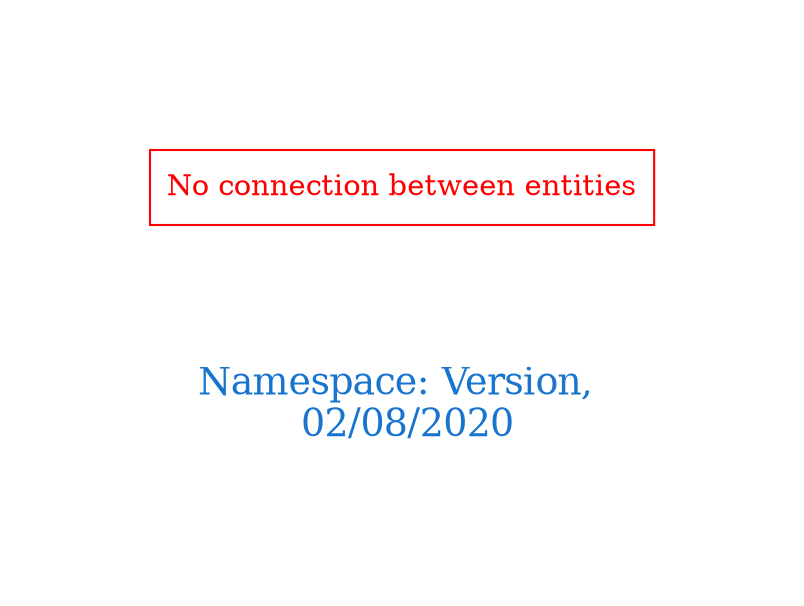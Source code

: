 digraph OGIT_ontology {
 graph [ rankdir= LR,pad=1 
fontsize = 18,
fontcolor= dodgerblue3,label = "\n\n\nNamespace: Version, \n 02/08/2020"];
node[shape=polygon];
edge [  color="gray81"];

"No connection between entities" [fontcolor = "red",color="red", shape="polygon"]
}
